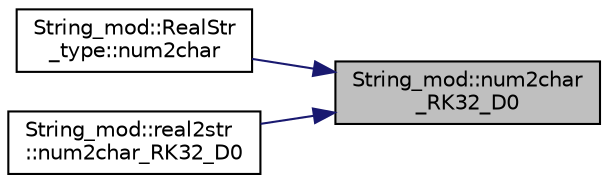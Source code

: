 digraph "String_mod::num2char_RK32_D0"
{
 // LATEX_PDF_SIZE
  edge [fontname="Helvetica",fontsize="10",labelfontname="Helvetica",labelfontsize="10"];
  node [fontname="Helvetica",fontsize="10",shape=record];
  rankdir="RL";
  Node1 [label="String_mod::num2char\l_RK32_D0",height=0.2,width=0.4,color="black", fillcolor="grey75", style="filled", fontcolor="black",tooltip="Convert the input value to string, with the requested format, if provided."];
  Node1 -> Node2 [dir="back",color="midnightblue",fontsize="10",style="solid"];
  Node2 [label="String_mod::RealStr\l_type::num2char",height=0.2,width=0.4,color="black", fillcolor="white", style="filled",URL="$structString__mod_1_1RealStr__type.html#abc52e6b5215828ce7edc9dbf6e7defb8",tooltip=" "];
  Node1 -> Node3 [dir="back",color="midnightblue",fontsize="10",style="solid"];
  Node3 [label="String_mod::real2str\l::num2char_RK32_D0",height=0.2,width=0.4,color="black", fillcolor="white", style="filled",URL="$interfaceString__mod_1_1real2str.html#a0489912f93f1626d2cb545d665f2b717",tooltip="Convert the input value to string, with the requested format, if provided."];
}
